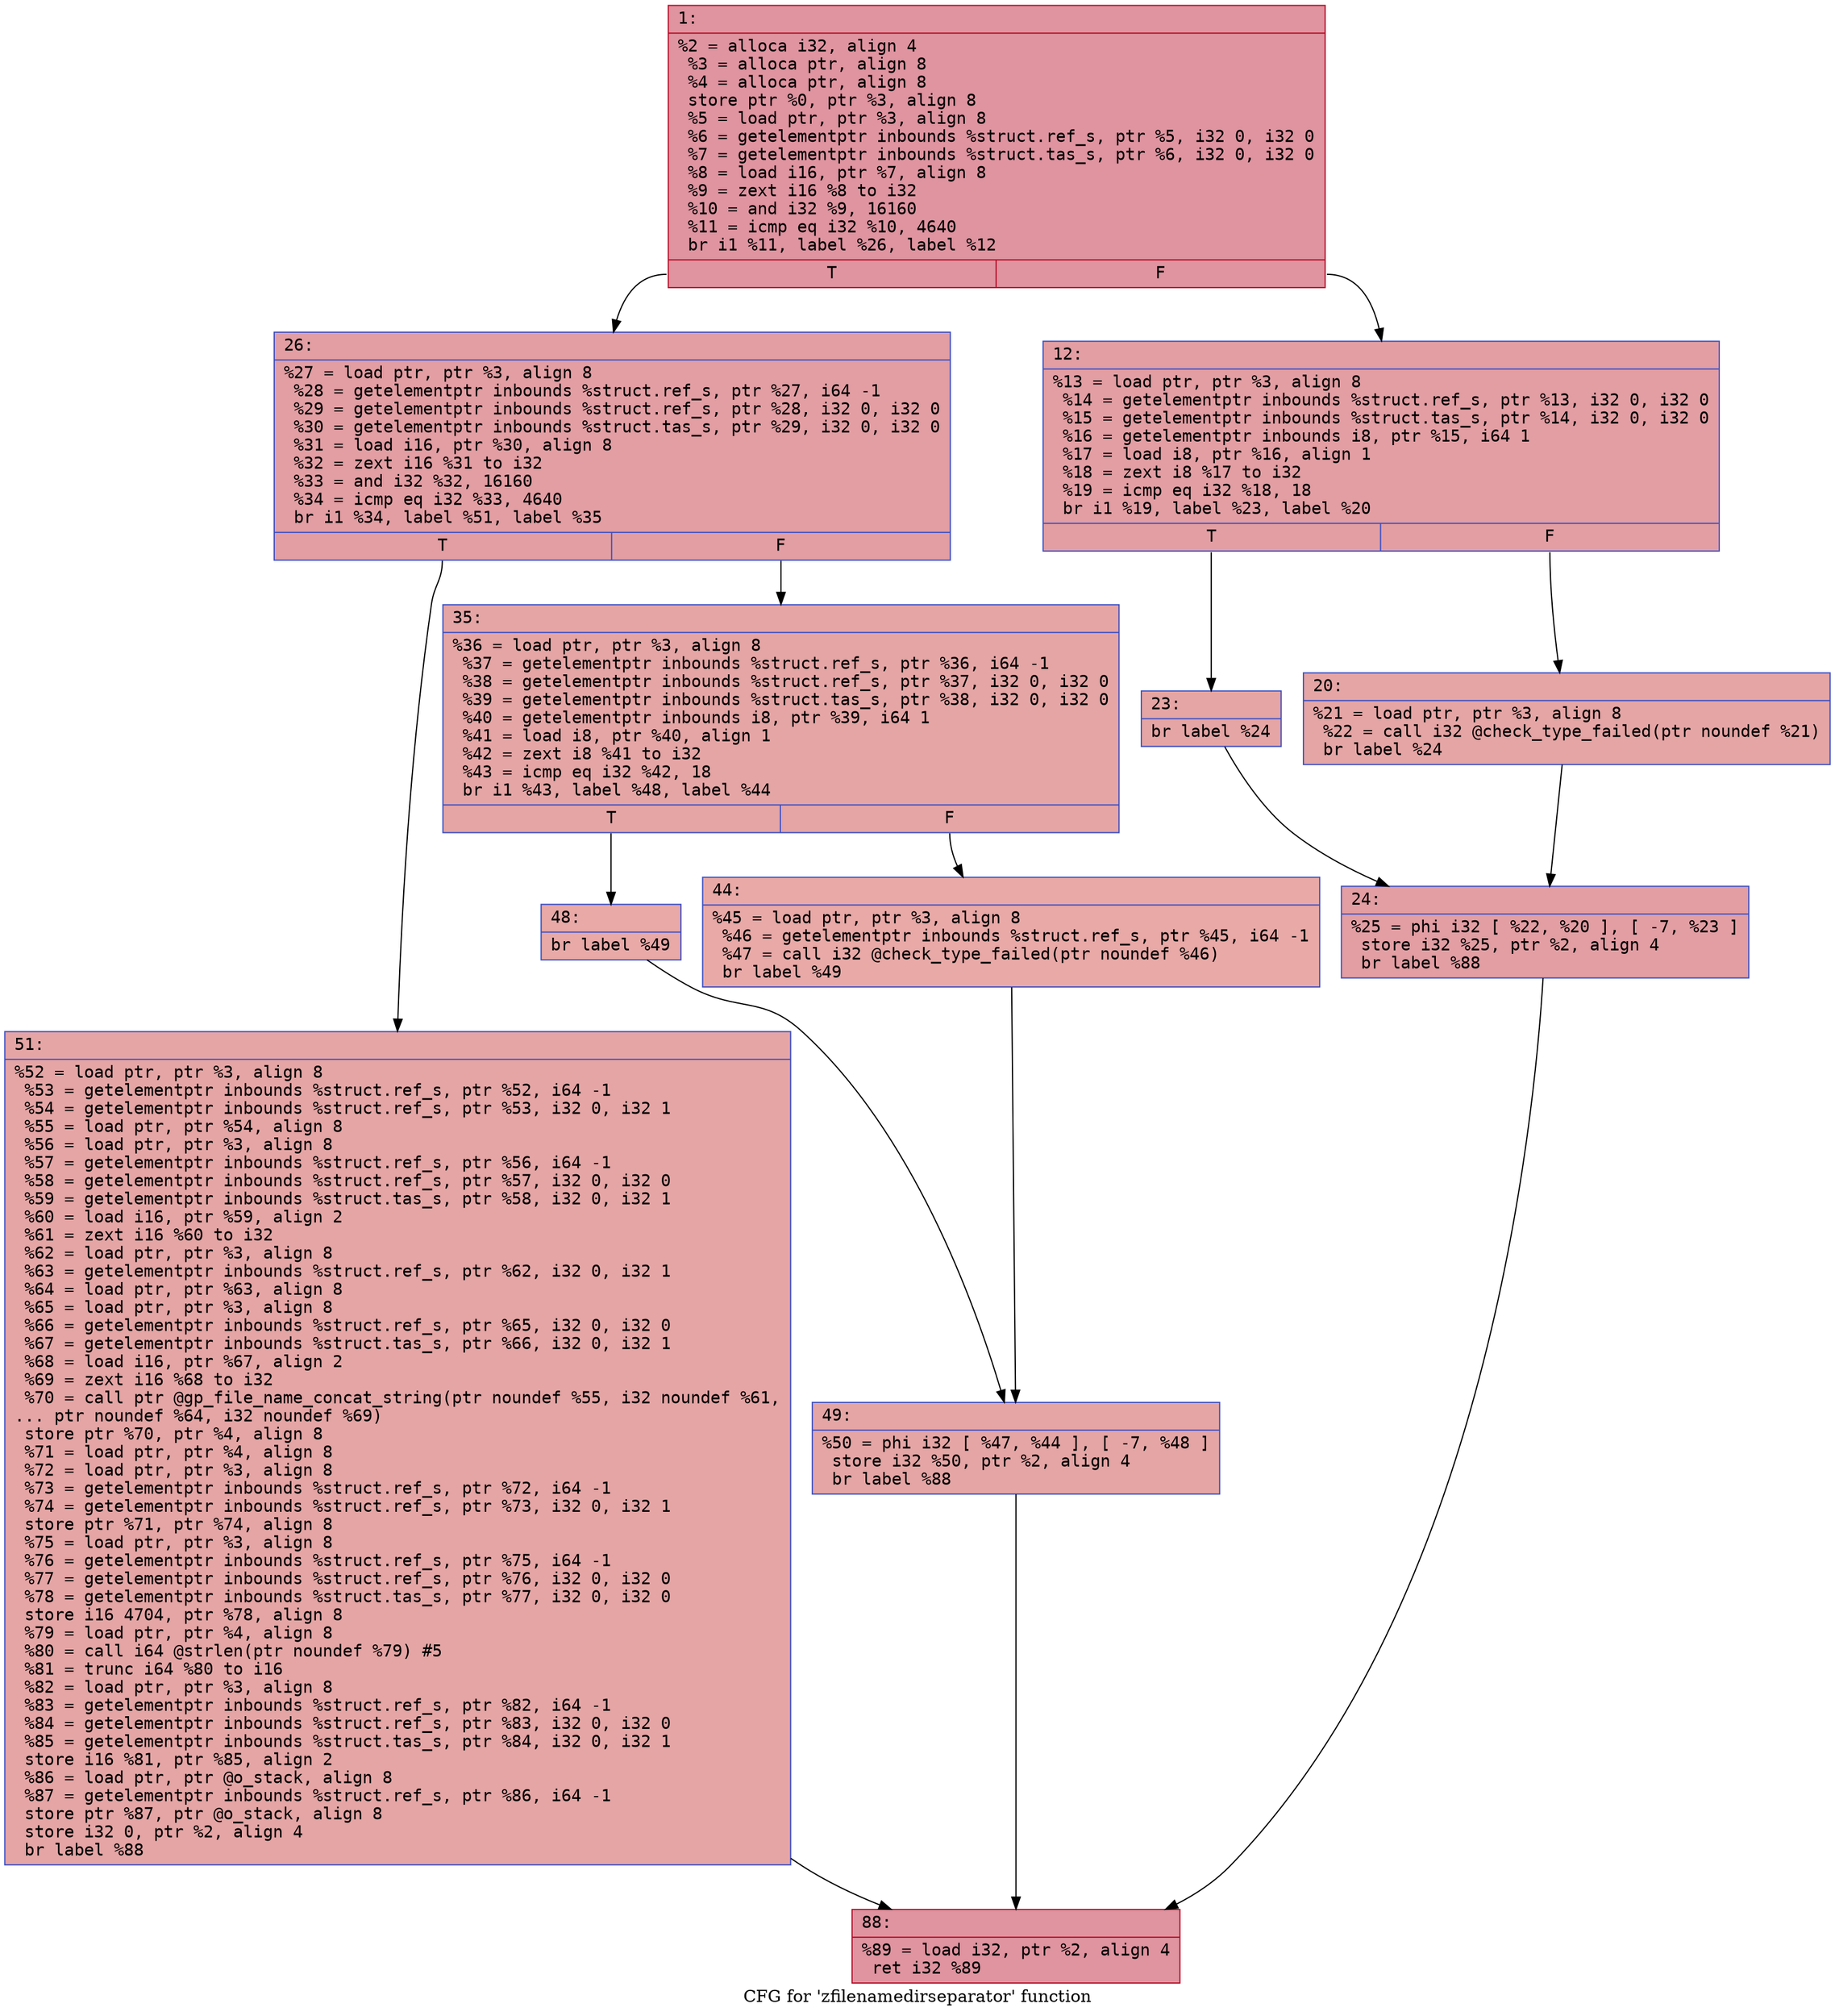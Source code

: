digraph "CFG for 'zfilenamedirseparator' function" {
	label="CFG for 'zfilenamedirseparator' function";

	Node0x60000212ed00 [shape=record,color="#b70d28ff", style=filled, fillcolor="#b70d2870" fontname="Courier",label="{1:\l|  %2 = alloca i32, align 4\l  %3 = alloca ptr, align 8\l  %4 = alloca ptr, align 8\l  store ptr %0, ptr %3, align 8\l  %5 = load ptr, ptr %3, align 8\l  %6 = getelementptr inbounds %struct.ref_s, ptr %5, i32 0, i32 0\l  %7 = getelementptr inbounds %struct.tas_s, ptr %6, i32 0, i32 0\l  %8 = load i16, ptr %7, align 8\l  %9 = zext i16 %8 to i32\l  %10 = and i32 %9, 16160\l  %11 = icmp eq i32 %10, 4640\l  br i1 %11, label %26, label %12\l|{<s0>T|<s1>F}}"];
	Node0x60000212ed00:s0 -> Node0x60000212ee90[tooltip="1 -> 26\nProbability 50.00%" ];
	Node0x60000212ed00:s1 -> Node0x60000212ed50[tooltip="1 -> 12\nProbability 50.00%" ];
	Node0x60000212ed50 [shape=record,color="#3d50c3ff", style=filled, fillcolor="#be242e70" fontname="Courier",label="{12:\l|  %13 = load ptr, ptr %3, align 8\l  %14 = getelementptr inbounds %struct.ref_s, ptr %13, i32 0, i32 0\l  %15 = getelementptr inbounds %struct.tas_s, ptr %14, i32 0, i32 0\l  %16 = getelementptr inbounds i8, ptr %15, i64 1\l  %17 = load i8, ptr %16, align 1\l  %18 = zext i8 %17 to i32\l  %19 = icmp eq i32 %18, 18\l  br i1 %19, label %23, label %20\l|{<s0>T|<s1>F}}"];
	Node0x60000212ed50:s0 -> Node0x60000212edf0[tooltip="12 -> 23\nProbability 50.00%" ];
	Node0x60000212ed50:s1 -> Node0x60000212eda0[tooltip="12 -> 20\nProbability 50.00%" ];
	Node0x60000212eda0 [shape=record,color="#3d50c3ff", style=filled, fillcolor="#c5333470" fontname="Courier",label="{20:\l|  %21 = load ptr, ptr %3, align 8\l  %22 = call i32 @check_type_failed(ptr noundef %21)\l  br label %24\l}"];
	Node0x60000212eda0 -> Node0x60000212ee40[tooltip="20 -> 24\nProbability 100.00%" ];
	Node0x60000212edf0 [shape=record,color="#3d50c3ff", style=filled, fillcolor="#c5333470" fontname="Courier",label="{23:\l|  br label %24\l}"];
	Node0x60000212edf0 -> Node0x60000212ee40[tooltip="23 -> 24\nProbability 100.00%" ];
	Node0x60000212ee40 [shape=record,color="#3d50c3ff", style=filled, fillcolor="#be242e70" fontname="Courier",label="{24:\l|  %25 = phi i32 [ %22, %20 ], [ -7, %23 ]\l  store i32 %25, ptr %2, align 4\l  br label %88\l}"];
	Node0x60000212ee40 -> Node0x60000212f070[tooltip="24 -> 88\nProbability 100.00%" ];
	Node0x60000212ee90 [shape=record,color="#3d50c3ff", style=filled, fillcolor="#be242e70" fontname="Courier",label="{26:\l|  %27 = load ptr, ptr %3, align 8\l  %28 = getelementptr inbounds %struct.ref_s, ptr %27, i64 -1\l  %29 = getelementptr inbounds %struct.ref_s, ptr %28, i32 0, i32 0\l  %30 = getelementptr inbounds %struct.tas_s, ptr %29, i32 0, i32 0\l  %31 = load i16, ptr %30, align 8\l  %32 = zext i16 %31 to i32\l  %33 = and i32 %32, 16160\l  %34 = icmp eq i32 %33, 4640\l  br i1 %34, label %51, label %35\l|{<s0>T|<s1>F}}"];
	Node0x60000212ee90:s0 -> Node0x60000212f020[tooltip="26 -> 51\nProbability 50.00%" ];
	Node0x60000212ee90:s1 -> Node0x60000212eee0[tooltip="26 -> 35\nProbability 50.00%" ];
	Node0x60000212eee0 [shape=record,color="#3d50c3ff", style=filled, fillcolor="#c5333470" fontname="Courier",label="{35:\l|  %36 = load ptr, ptr %3, align 8\l  %37 = getelementptr inbounds %struct.ref_s, ptr %36, i64 -1\l  %38 = getelementptr inbounds %struct.ref_s, ptr %37, i32 0, i32 0\l  %39 = getelementptr inbounds %struct.tas_s, ptr %38, i32 0, i32 0\l  %40 = getelementptr inbounds i8, ptr %39, i64 1\l  %41 = load i8, ptr %40, align 1\l  %42 = zext i8 %41 to i32\l  %43 = icmp eq i32 %42, 18\l  br i1 %43, label %48, label %44\l|{<s0>T|<s1>F}}"];
	Node0x60000212eee0:s0 -> Node0x60000212ef80[tooltip="35 -> 48\nProbability 50.00%" ];
	Node0x60000212eee0:s1 -> Node0x60000212ef30[tooltip="35 -> 44\nProbability 50.00%" ];
	Node0x60000212ef30 [shape=record,color="#3d50c3ff", style=filled, fillcolor="#ca3b3770" fontname="Courier",label="{44:\l|  %45 = load ptr, ptr %3, align 8\l  %46 = getelementptr inbounds %struct.ref_s, ptr %45, i64 -1\l  %47 = call i32 @check_type_failed(ptr noundef %46)\l  br label %49\l}"];
	Node0x60000212ef30 -> Node0x60000212efd0[tooltip="44 -> 49\nProbability 100.00%" ];
	Node0x60000212ef80 [shape=record,color="#3d50c3ff", style=filled, fillcolor="#ca3b3770" fontname="Courier",label="{48:\l|  br label %49\l}"];
	Node0x60000212ef80 -> Node0x60000212efd0[tooltip="48 -> 49\nProbability 100.00%" ];
	Node0x60000212efd0 [shape=record,color="#3d50c3ff", style=filled, fillcolor="#c5333470" fontname="Courier",label="{49:\l|  %50 = phi i32 [ %47, %44 ], [ -7, %48 ]\l  store i32 %50, ptr %2, align 4\l  br label %88\l}"];
	Node0x60000212efd0 -> Node0x60000212f070[tooltip="49 -> 88\nProbability 100.00%" ];
	Node0x60000212f020 [shape=record,color="#3d50c3ff", style=filled, fillcolor="#c5333470" fontname="Courier",label="{51:\l|  %52 = load ptr, ptr %3, align 8\l  %53 = getelementptr inbounds %struct.ref_s, ptr %52, i64 -1\l  %54 = getelementptr inbounds %struct.ref_s, ptr %53, i32 0, i32 1\l  %55 = load ptr, ptr %54, align 8\l  %56 = load ptr, ptr %3, align 8\l  %57 = getelementptr inbounds %struct.ref_s, ptr %56, i64 -1\l  %58 = getelementptr inbounds %struct.ref_s, ptr %57, i32 0, i32 0\l  %59 = getelementptr inbounds %struct.tas_s, ptr %58, i32 0, i32 1\l  %60 = load i16, ptr %59, align 2\l  %61 = zext i16 %60 to i32\l  %62 = load ptr, ptr %3, align 8\l  %63 = getelementptr inbounds %struct.ref_s, ptr %62, i32 0, i32 1\l  %64 = load ptr, ptr %63, align 8\l  %65 = load ptr, ptr %3, align 8\l  %66 = getelementptr inbounds %struct.ref_s, ptr %65, i32 0, i32 0\l  %67 = getelementptr inbounds %struct.tas_s, ptr %66, i32 0, i32 1\l  %68 = load i16, ptr %67, align 2\l  %69 = zext i16 %68 to i32\l  %70 = call ptr @gp_file_name_concat_string(ptr noundef %55, i32 noundef %61,\l... ptr noundef %64, i32 noundef %69)\l  store ptr %70, ptr %4, align 8\l  %71 = load ptr, ptr %4, align 8\l  %72 = load ptr, ptr %3, align 8\l  %73 = getelementptr inbounds %struct.ref_s, ptr %72, i64 -1\l  %74 = getelementptr inbounds %struct.ref_s, ptr %73, i32 0, i32 1\l  store ptr %71, ptr %74, align 8\l  %75 = load ptr, ptr %3, align 8\l  %76 = getelementptr inbounds %struct.ref_s, ptr %75, i64 -1\l  %77 = getelementptr inbounds %struct.ref_s, ptr %76, i32 0, i32 0\l  %78 = getelementptr inbounds %struct.tas_s, ptr %77, i32 0, i32 0\l  store i16 4704, ptr %78, align 8\l  %79 = load ptr, ptr %4, align 8\l  %80 = call i64 @strlen(ptr noundef %79) #5\l  %81 = trunc i64 %80 to i16\l  %82 = load ptr, ptr %3, align 8\l  %83 = getelementptr inbounds %struct.ref_s, ptr %82, i64 -1\l  %84 = getelementptr inbounds %struct.ref_s, ptr %83, i32 0, i32 0\l  %85 = getelementptr inbounds %struct.tas_s, ptr %84, i32 0, i32 1\l  store i16 %81, ptr %85, align 2\l  %86 = load ptr, ptr @o_stack, align 8\l  %87 = getelementptr inbounds %struct.ref_s, ptr %86, i64 -1\l  store ptr %87, ptr @o_stack, align 8\l  store i32 0, ptr %2, align 4\l  br label %88\l}"];
	Node0x60000212f020 -> Node0x60000212f070[tooltip="51 -> 88\nProbability 100.00%" ];
	Node0x60000212f070 [shape=record,color="#b70d28ff", style=filled, fillcolor="#b70d2870" fontname="Courier",label="{88:\l|  %89 = load i32, ptr %2, align 4\l  ret i32 %89\l}"];
}
